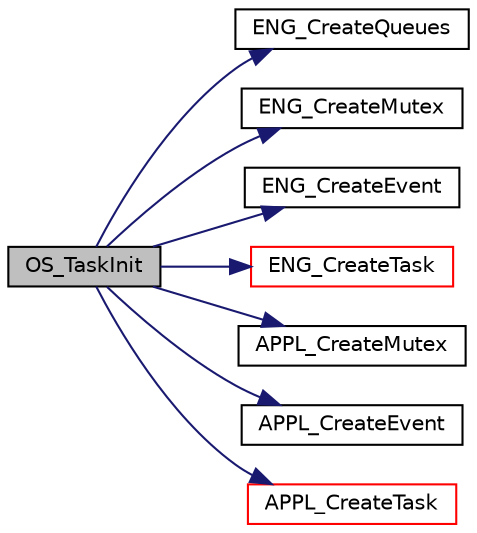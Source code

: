 digraph "OS_TaskInit"
{
  edge [fontname="Helvetica",fontsize="10",labelfontname="Helvetica",labelfontsize="10"];
  node [fontname="Helvetica",fontsize="10",shape=record];
  rankdir="LR";
  Node186 [label="OS_TaskInit",height=0.2,width=0.4,color="black", fillcolor="grey75", style="filled", fontcolor="black"];
  Node186 -> Node187 [color="midnightblue",fontsize="10",style="solid",fontname="Helvetica"];
  Node187 [label="ENG_CreateQueues",height=0.2,width=0.4,color="black", fillcolor="white", style="filled",URL="$enginetask_8c.html#ac2f41a91ed525e3792d44b13baab99e3",tooltip="creates queues, called before scheduler start "];
  Node186 -> Node188 [color="midnightblue",fontsize="10",style="solid",fontname="Helvetica"];
  Node188 [label="ENG_CreateMutex",height=0.2,width=0.4,color="black", fillcolor="white", style="filled",URL="$enginetask_8c.html#ae356447f195edd7e3bdf2fc317f49e46",tooltip="creates mutexes, called before scheduler start "];
  Node186 -> Node189 [color="midnightblue",fontsize="10",style="solid",fontname="Helvetica"];
  Node189 [label="ENG_CreateEvent",height=0.2,width=0.4,color="black", fillcolor="white", style="filled",URL="$enginetask_8c.html#a2c6c4b8deea1c0fe0595434d8079d091",tooltip="creates events, called before scheduler start "];
  Node186 -> Node190 [color="midnightblue",fontsize="10",style="solid",fontname="Helvetica"];
  Node190 [label="ENG_CreateTask",height=0.2,width=0.4,color="red", fillcolor="white", style="filled",URL="$enginetask_8c.html#adca639aff16795100f1976d22a1d099d",tooltip="creates cyclic tasks, called before scheduler start "];
  Node186 -> Node379 [color="midnightblue",fontsize="10",style="solid",fontname="Helvetica"];
  Node379 [label="APPL_CreateMutex",height=0.2,width=0.4,color="black", fillcolor="white", style="filled",URL="$appltask_8c.html#a6fa44ea750012fc37aa15130e9a60957",tooltip="creates mutexes, called before scheduler start "];
  Node186 -> Node380 [color="midnightblue",fontsize="10",style="solid",fontname="Helvetica"];
  Node380 [label="APPL_CreateEvent",height=0.2,width=0.4,color="black", fillcolor="white", style="filled",URL="$appltask_8c.html#a3ac355e656e45203b36403b94143dbdd",tooltip="creates mutex, called before scheduler start "];
  Node186 -> Node381 [color="midnightblue",fontsize="10",style="solid",fontname="Helvetica"];
  Node381 [label="APPL_CreateTask",height=0.2,width=0.4,color="red", fillcolor="white", style="filled",URL="$appltask_8c.html#a850dd1b4a8624221ab29afb4ae0efa41",tooltip="creates cyclic tasks, called before scheduler start "];
}
